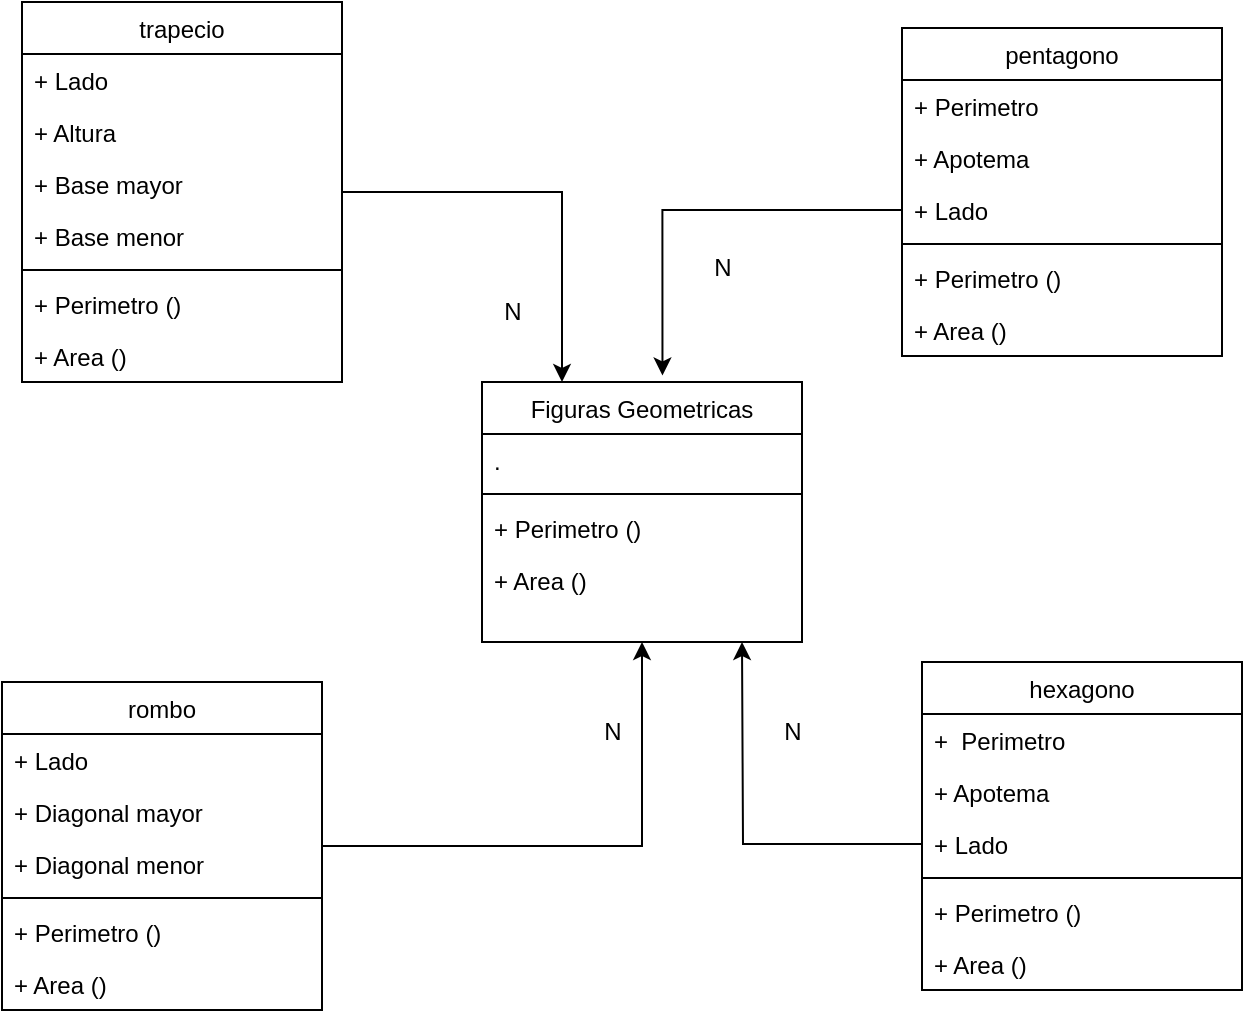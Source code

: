 <mxfile version="21.3.2" type="github">
  <diagram id="C5RBs43oDa-KdzZeNtuy" name="Page-1">
    <mxGraphModel dx="926" dy="509" grid="1" gridSize="10" guides="1" tooltips="1" connect="1" arrows="1" fold="1" page="1" pageScale="1" pageWidth="827" pageHeight="1169" math="0" shadow="0">
      <root>
        <mxCell id="WIyWlLk6GJQsqaUBKTNV-0" />
        <mxCell id="WIyWlLk6GJQsqaUBKTNV-1" parent="WIyWlLk6GJQsqaUBKTNV-0" />
        <mxCell id="zkfFHV4jXpPFQw0GAbJ--17" value="Figuras Geometricas" style="swimlane;fontStyle=0;align=center;verticalAlign=top;childLayout=stackLayout;horizontal=1;startSize=26;horizontalStack=0;resizeParent=1;resizeLast=0;collapsible=1;marginBottom=0;rounded=0;shadow=0;strokeWidth=1;" parent="WIyWlLk6GJQsqaUBKTNV-1" vertex="1">
          <mxGeometry x="350" y="290" width="160" height="130" as="geometry">
            <mxRectangle x="550" y="140" width="160" height="26" as="alternateBounds" />
          </mxGeometry>
        </mxCell>
        <mxCell id="zkfFHV4jXpPFQw0GAbJ--18" value="." style="text;align=left;verticalAlign=top;spacingLeft=4;spacingRight=4;overflow=hidden;rotatable=0;points=[[0,0.5],[1,0.5]];portConstraint=eastwest;" parent="zkfFHV4jXpPFQw0GAbJ--17" vertex="1">
          <mxGeometry y="26" width="160" height="26" as="geometry" />
        </mxCell>
        <mxCell id="zkfFHV4jXpPFQw0GAbJ--23" value="" style="line;html=1;strokeWidth=1;align=left;verticalAlign=middle;spacingTop=-1;spacingLeft=3;spacingRight=3;rotatable=0;labelPosition=right;points=[];portConstraint=eastwest;" parent="zkfFHV4jXpPFQw0GAbJ--17" vertex="1">
          <mxGeometry y="52" width="160" height="8" as="geometry" />
        </mxCell>
        <mxCell id="zkfFHV4jXpPFQw0GAbJ--24" value="+ Perimetro ()" style="text;align=left;verticalAlign=top;spacingLeft=4;spacingRight=4;overflow=hidden;rotatable=0;points=[[0,0.5],[1,0.5]];portConstraint=eastwest;" parent="zkfFHV4jXpPFQw0GAbJ--17" vertex="1">
          <mxGeometry y="60" width="160" height="26" as="geometry" />
        </mxCell>
        <mxCell id="zkfFHV4jXpPFQw0GAbJ--25" value="+ Area ()" style="text;align=left;verticalAlign=top;spacingLeft=4;spacingRight=4;overflow=hidden;rotatable=0;points=[[0,0.5],[1,0.5]];portConstraint=eastwest;" parent="zkfFHV4jXpPFQw0GAbJ--17" vertex="1">
          <mxGeometry y="86" width="160" height="26" as="geometry" />
        </mxCell>
        <mxCell id="wqoGJlnM69jgM6Kp3PxW-38" style="edgeStyle=orthogonalEdgeStyle;rounded=0;orthogonalLoop=1;jettySize=auto;html=1;entryX=0.25;entryY=0;entryDx=0;entryDy=0;" edge="1" parent="WIyWlLk6GJQsqaUBKTNV-1" source="wqoGJlnM69jgM6Kp3PxW-0" target="zkfFHV4jXpPFQw0GAbJ--17">
          <mxGeometry relative="1" as="geometry" />
        </mxCell>
        <mxCell id="wqoGJlnM69jgM6Kp3PxW-0" value="trapecio" style="swimlane;fontStyle=0;align=center;verticalAlign=top;childLayout=stackLayout;horizontal=1;startSize=26;horizontalStack=0;resizeParent=1;resizeLast=0;collapsible=1;marginBottom=0;rounded=0;shadow=0;strokeWidth=1;" vertex="1" parent="WIyWlLk6GJQsqaUBKTNV-1">
          <mxGeometry x="120" y="100" width="160" height="190" as="geometry">
            <mxRectangle x="550" y="140" width="160" height="26" as="alternateBounds" />
          </mxGeometry>
        </mxCell>
        <mxCell id="wqoGJlnM69jgM6Kp3PxW-1" value="+ Lado" style="text;align=left;verticalAlign=top;spacingLeft=4;spacingRight=4;overflow=hidden;rotatable=0;points=[[0,0.5],[1,0.5]];portConstraint=eastwest;" vertex="1" parent="wqoGJlnM69jgM6Kp3PxW-0">
          <mxGeometry y="26" width="160" height="26" as="geometry" />
        </mxCell>
        <mxCell id="wqoGJlnM69jgM6Kp3PxW-2" value="+ Altura" style="text;align=left;verticalAlign=top;spacingLeft=4;spacingRight=4;overflow=hidden;rotatable=0;points=[[0,0.5],[1,0.5]];portConstraint=eastwest;rounded=0;shadow=0;html=0;" vertex="1" parent="wqoGJlnM69jgM6Kp3PxW-0">
          <mxGeometry y="52" width="160" height="26" as="geometry" />
        </mxCell>
        <mxCell id="wqoGJlnM69jgM6Kp3PxW-3" value="+ Base mayor" style="text;align=left;verticalAlign=top;spacingLeft=4;spacingRight=4;overflow=hidden;rotatable=0;points=[[0,0.5],[1,0.5]];portConstraint=eastwest;rounded=0;shadow=0;html=0;" vertex="1" parent="wqoGJlnM69jgM6Kp3PxW-0">
          <mxGeometry y="78" width="160" height="26" as="geometry" />
        </mxCell>
        <mxCell id="wqoGJlnM69jgM6Kp3PxW-4" value="+ Base menor" style="text;align=left;verticalAlign=top;spacingLeft=4;spacingRight=4;overflow=hidden;rotatable=0;points=[[0,0.5],[1,0.5]];portConstraint=eastwest;rounded=0;shadow=0;html=0;" vertex="1" parent="wqoGJlnM69jgM6Kp3PxW-0">
          <mxGeometry y="104" width="160" height="26" as="geometry" />
        </mxCell>
        <mxCell id="wqoGJlnM69jgM6Kp3PxW-6" value="" style="line;html=1;strokeWidth=1;align=left;verticalAlign=middle;spacingTop=-1;spacingLeft=3;spacingRight=3;rotatable=0;labelPosition=right;points=[];portConstraint=eastwest;" vertex="1" parent="wqoGJlnM69jgM6Kp3PxW-0">
          <mxGeometry y="130" width="160" height="8" as="geometry" />
        </mxCell>
        <mxCell id="wqoGJlnM69jgM6Kp3PxW-7" value="+ Perimetro ()" style="text;align=left;verticalAlign=top;spacingLeft=4;spacingRight=4;overflow=hidden;rotatable=0;points=[[0,0.5],[1,0.5]];portConstraint=eastwest;" vertex="1" parent="wqoGJlnM69jgM6Kp3PxW-0">
          <mxGeometry y="138" width="160" height="26" as="geometry" />
        </mxCell>
        <mxCell id="wqoGJlnM69jgM6Kp3PxW-8" value="+ Area ()" style="text;align=left;verticalAlign=top;spacingLeft=4;spacingRight=4;overflow=hidden;rotatable=0;points=[[0,0.5],[1,0.5]];portConstraint=eastwest;" vertex="1" parent="wqoGJlnM69jgM6Kp3PxW-0">
          <mxGeometry y="164" width="160" height="26" as="geometry" />
        </mxCell>
        <mxCell id="wqoGJlnM69jgM6Kp3PxW-9" value="pentagono" style="swimlane;fontStyle=0;align=center;verticalAlign=top;childLayout=stackLayout;horizontal=1;startSize=26;horizontalStack=0;resizeParent=1;resizeLast=0;collapsible=1;marginBottom=0;rounded=0;shadow=0;strokeWidth=1;" vertex="1" parent="WIyWlLk6GJQsqaUBKTNV-1">
          <mxGeometry x="560" y="113" width="160" height="164" as="geometry">
            <mxRectangle x="550" y="140" width="160" height="26" as="alternateBounds" />
          </mxGeometry>
        </mxCell>
        <mxCell id="wqoGJlnM69jgM6Kp3PxW-10" value="+ Perimetro " style="text;align=left;verticalAlign=top;spacingLeft=4;spacingRight=4;overflow=hidden;rotatable=0;points=[[0,0.5],[1,0.5]];portConstraint=eastwest;" vertex="1" parent="wqoGJlnM69jgM6Kp3PxW-9">
          <mxGeometry y="26" width="160" height="26" as="geometry" />
        </mxCell>
        <mxCell id="wqoGJlnM69jgM6Kp3PxW-11" value="+ Apotema" style="text;align=left;verticalAlign=top;spacingLeft=4;spacingRight=4;overflow=hidden;rotatable=0;points=[[0,0.5],[1,0.5]];portConstraint=eastwest;rounded=0;shadow=0;html=0;" vertex="1" parent="wqoGJlnM69jgM6Kp3PxW-9">
          <mxGeometry y="52" width="160" height="26" as="geometry" />
        </mxCell>
        <mxCell id="wqoGJlnM69jgM6Kp3PxW-12" value="+ Lado" style="text;align=left;verticalAlign=top;spacingLeft=4;spacingRight=4;overflow=hidden;rotatable=0;points=[[0,0.5],[1,0.5]];portConstraint=eastwest;rounded=0;shadow=0;html=0;" vertex="1" parent="wqoGJlnM69jgM6Kp3PxW-9">
          <mxGeometry y="78" width="160" height="26" as="geometry" />
        </mxCell>
        <mxCell id="wqoGJlnM69jgM6Kp3PxW-15" value="" style="line;html=1;strokeWidth=1;align=left;verticalAlign=middle;spacingTop=-1;spacingLeft=3;spacingRight=3;rotatable=0;labelPosition=right;points=[];portConstraint=eastwest;" vertex="1" parent="wqoGJlnM69jgM6Kp3PxW-9">
          <mxGeometry y="104" width="160" height="8" as="geometry" />
        </mxCell>
        <mxCell id="wqoGJlnM69jgM6Kp3PxW-16" value="+ Perimetro ()" style="text;align=left;verticalAlign=top;spacingLeft=4;spacingRight=4;overflow=hidden;rotatable=0;points=[[0,0.5],[1,0.5]];portConstraint=eastwest;" vertex="1" parent="wqoGJlnM69jgM6Kp3PxW-9">
          <mxGeometry y="112" width="160" height="26" as="geometry" />
        </mxCell>
        <mxCell id="wqoGJlnM69jgM6Kp3PxW-17" value="+ Area ()" style="text;align=left;verticalAlign=top;spacingLeft=4;spacingRight=4;overflow=hidden;rotatable=0;points=[[0,0.5],[1,0.5]];portConstraint=eastwest;" vertex="1" parent="wqoGJlnM69jgM6Kp3PxW-9">
          <mxGeometry y="138" width="160" height="26" as="geometry" />
        </mxCell>
        <mxCell id="wqoGJlnM69jgM6Kp3PxW-39" style="edgeStyle=orthogonalEdgeStyle;rounded=0;orthogonalLoop=1;jettySize=auto;html=1;entryX=0.5;entryY=1;entryDx=0;entryDy=0;" edge="1" parent="WIyWlLk6GJQsqaUBKTNV-1" source="wqoGJlnM69jgM6Kp3PxW-18" target="zkfFHV4jXpPFQw0GAbJ--17">
          <mxGeometry relative="1" as="geometry">
            <mxPoint x="430" y="430" as="targetPoint" />
          </mxGeometry>
        </mxCell>
        <mxCell id="wqoGJlnM69jgM6Kp3PxW-18" value="rombo" style="swimlane;fontStyle=0;align=center;verticalAlign=top;childLayout=stackLayout;horizontal=1;startSize=26;horizontalStack=0;resizeParent=1;resizeLast=0;collapsible=1;marginBottom=0;rounded=0;shadow=0;strokeWidth=1;" vertex="1" parent="WIyWlLk6GJQsqaUBKTNV-1">
          <mxGeometry x="110" y="440" width="160" height="164" as="geometry">
            <mxRectangle x="550" y="140" width="160" height="26" as="alternateBounds" />
          </mxGeometry>
        </mxCell>
        <mxCell id="wqoGJlnM69jgM6Kp3PxW-19" value="+ Lado" style="text;align=left;verticalAlign=top;spacingLeft=4;spacingRight=4;overflow=hidden;rotatable=0;points=[[0,0.5],[1,0.5]];portConstraint=eastwest;" vertex="1" parent="wqoGJlnM69jgM6Kp3PxW-18">
          <mxGeometry y="26" width="160" height="26" as="geometry" />
        </mxCell>
        <mxCell id="wqoGJlnM69jgM6Kp3PxW-20" value="+ Diagonal mayor" style="text;align=left;verticalAlign=top;spacingLeft=4;spacingRight=4;overflow=hidden;rotatable=0;points=[[0,0.5],[1,0.5]];portConstraint=eastwest;rounded=0;shadow=0;html=0;" vertex="1" parent="wqoGJlnM69jgM6Kp3PxW-18">
          <mxGeometry y="52" width="160" height="26" as="geometry" />
        </mxCell>
        <mxCell id="wqoGJlnM69jgM6Kp3PxW-21" value="+ Diagonal menor" style="text;align=left;verticalAlign=top;spacingLeft=4;spacingRight=4;overflow=hidden;rotatable=0;points=[[0,0.5],[1,0.5]];portConstraint=eastwest;rounded=0;shadow=0;html=0;" vertex="1" parent="wqoGJlnM69jgM6Kp3PxW-18">
          <mxGeometry y="78" width="160" height="26" as="geometry" />
        </mxCell>
        <mxCell id="wqoGJlnM69jgM6Kp3PxW-24" value="" style="line;html=1;strokeWidth=1;align=left;verticalAlign=middle;spacingTop=-1;spacingLeft=3;spacingRight=3;rotatable=0;labelPosition=right;points=[];portConstraint=eastwest;" vertex="1" parent="wqoGJlnM69jgM6Kp3PxW-18">
          <mxGeometry y="104" width="160" height="8" as="geometry" />
        </mxCell>
        <mxCell id="wqoGJlnM69jgM6Kp3PxW-25" value="+ Perimetro ()" style="text;align=left;verticalAlign=top;spacingLeft=4;spacingRight=4;overflow=hidden;rotatable=0;points=[[0,0.5],[1,0.5]];portConstraint=eastwest;" vertex="1" parent="wqoGJlnM69jgM6Kp3PxW-18">
          <mxGeometry y="112" width="160" height="26" as="geometry" />
        </mxCell>
        <mxCell id="wqoGJlnM69jgM6Kp3PxW-26" value="+ Area ()" style="text;align=left;verticalAlign=top;spacingLeft=4;spacingRight=4;overflow=hidden;rotatable=0;points=[[0,0.5],[1,0.5]];portConstraint=eastwest;" vertex="1" parent="wqoGJlnM69jgM6Kp3PxW-18">
          <mxGeometry y="138" width="160" height="26" as="geometry" />
        </mxCell>
        <mxCell id="wqoGJlnM69jgM6Kp3PxW-27" value="hexagono" style="swimlane;fontStyle=0;align=center;verticalAlign=top;childLayout=stackLayout;horizontal=1;startSize=26;horizontalStack=0;resizeParent=1;resizeLast=0;collapsible=1;marginBottom=0;rounded=0;shadow=0;strokeWidth=1;" vertex="1" parent="WIyWlLk6GJQsqaUBKTNV-1">
          <mxGeometry x="570" y="430" width="160" height="164" as="geometry">
            <mxRectangle x="550" y="140" width="160" height="26" as="alternateBounds" />
          </mxGeometry>
        </mxCell>
        <mxCell id="wqoGJlnM69jgM6Kp3PxW-28" value="+  Perimetro" style="text;align=left;verticalAlign=top;spacingLeft=4;spacingRight=4;overflow=hidden;rotatable=0;points=[[0,0.5],[1,0.5]];portConstraint=eastwest;" vertex="1" parent="wqoGJlnM69jgM6Kp3PxW-27">
          <mxGeometry y="26" width="160" height="26" as="geometry" />
        </mxCell>
        <mxCell id="wqoGJlnM69jgM6Kp3PxW-29" value="+ Apotema" style="text;align=left;verticalAlign=top;spacingLeft=4;spacingRight=4;overflow=hidden;rotatable=0;points=[[0,0.5],[1,0.5]];portConstraint=eastwest;rounded=0;shadow=0;html=0;" vertex="1" parent="wqoGJlnM69jgM6Kp3PxW-27">
          <mxGeometry y="52" width="160" height="26" as="geometry" />
        </mxCell>
        <mxCell id="wqoGJlnM69jgM6Kp3PxW-40" style="edgeStyle=orthogonalEdgeStyle;rounded=0;orthogonalLoop=1;jettySize=auto;html=1;" edge="1" parent="wqoGJlnM69jgM6Kp3PxW-27" source="wqoGJlnM69jgM6Kp3PxW-30">
          <mxGeometry relative="1" as="geometry">
            <mxPoint x="-90" y="-10" as="targetPoint" />
          </mxGeometry>
        </mxCell>
        <mxCell id="wqoGJlnM69jgM6Kp3PxW-30" value="+ Lado" style="text;align=left;verticalAlign=top;spacingLeft=4;spacingRight=4;overflow=hidden;rotatable=0;points=[[0,0.5],[1,0.5]];portConstraint=eastwest;rounded=0;shadow=0;html=0;" vertex="1" parent="wqoGJlnM69jgM6Kp3PxW-27">
          <mxGeometry y="78" width="160" height="26" as="geometry" />
        </mxCell>
        <mxCell id="wqoGJlnM69jgM6Kp3PxW-33" value="" style="line;html=1;strokeWidth=1;align=left;verticalAlign=middle;spacingTop=-1;spacingLeft=3;spacingRight=3;rotatable=0;labelPosition=right;points=[];portConstraint=eastwest;" vertex="1" parent="wqoGJlnM69jgM6Kp3PxW-27">
          <mxGeometry y="104" width="160" height="8" as="geometry" />
        </mxCell>
        <mxCell id="wqoGJlnM69jgM6Kp3PxW-34" value="+ Perimetro ()" style="text;align=left;verticalAlign=top;spacingLeft=4;spacingRight=4;overflow=hidden;rotatable=0;points=[[0,0.5],[1,0.5]];portConstraint=eastwest;" vertex="1" parent="wqoGJlnM69jgM6Kp3PxW-27">
          <mxGeometry y="112" width="160" height="26" as="geometry" />
        </mxCell>
        <mxCell id="wqoGJlnM69jgM6Kp3PxW-35" value="+ Area ()" style="text;align=left;verticalAlign=top;spacingLeft=4;spacingRight=4;overflow=hidden;rotatable=0;points=[[0,0.5],[1,0.5]];portConstraint=eastwest;" vertex="1" parent="wqoGJlnM69jgM6Kp3PxW-27">
          <mxGeometry y="138" width="160" height="26" as="geometry" />
        </mxCell>
        <mxCell id="wqoGJlnM69jgM6Kp3PxW-42" value="N" style="text;html=1;align=center;verticalAlign=middle;resizable=0;points=[];autosize=1;strokeColor=none;fillColor=none;" vertex="1" parent="WIyWlLk6GJQsqaUBKTNV-1">
          <mxGeometry x="455" y="218" width="30" height="30" as="geometry" />
        </mxCell>
        <mxCell id="wqoGJlnM69jgM6Kp3PxW-43" style="edgeStyle=orthogonalEdgeStyle;rounded=0;orthogonalLoop=1;jettySize=auto;html=1;entryX=0.564;entryY=-0.025;entryDx=0;entryDy=0;entryPerimeter=0;" edge="1" parent="WIyWlLk6GJQsqaUBKTNV-1" source="wqoGJlnM69jgM6Kp3PxW-12" target="zkfFHV4jXpPFQw0GAbJ--17">
          <mxGeometry relative="1" as="geometry" />
        </mxCell>
        <mxCell id="wqoGJlnM69jgM6Kp3PxW-44" value="N" style="text;html=1;align=center;verticalAlign=middle;resizable=0;points=[];autosize=1;strokeColor=none;fillColor=none;" vertex="1" parent="WIyWlLk6GJQsqaUBKTNV-1">
          <mxGeometry x="350" y="240" width="30" height="30" as="geometry" />
        </mxCell>
        <mxCell id="wqoGJlnM69jgM6Kp3PxW-45" value="N" style="text;html=1;align=center;verticalAlign=middle;resizable=0;points=[];autosize=1;strokeColor=none;fillColor=none;" vertex="1" parent="WIyWlLk6GJQsqaUBKTNV-1">
          <mxGeometry x="400" y="450" width="30" height="30" as="geometry" />
        </mxCell>
        <mxCell id="wqoGJlnM69jgM6Kp3PxW-46" value="N" style="text;html=1;align=center;verticalAlign=middle;resizable=0;points=[];autosize=1;strokeColor=none;fillColor=none;" vertex="1" parent="WIyWlLk6GJQsqaUBKTNV-1">
          <mxGeometry x="490" y="450" width="30" height="30" as="geometry" />
        </mxCell>
      </root>
    </mxGraphModel>
  </diagram>
</mxfile>

